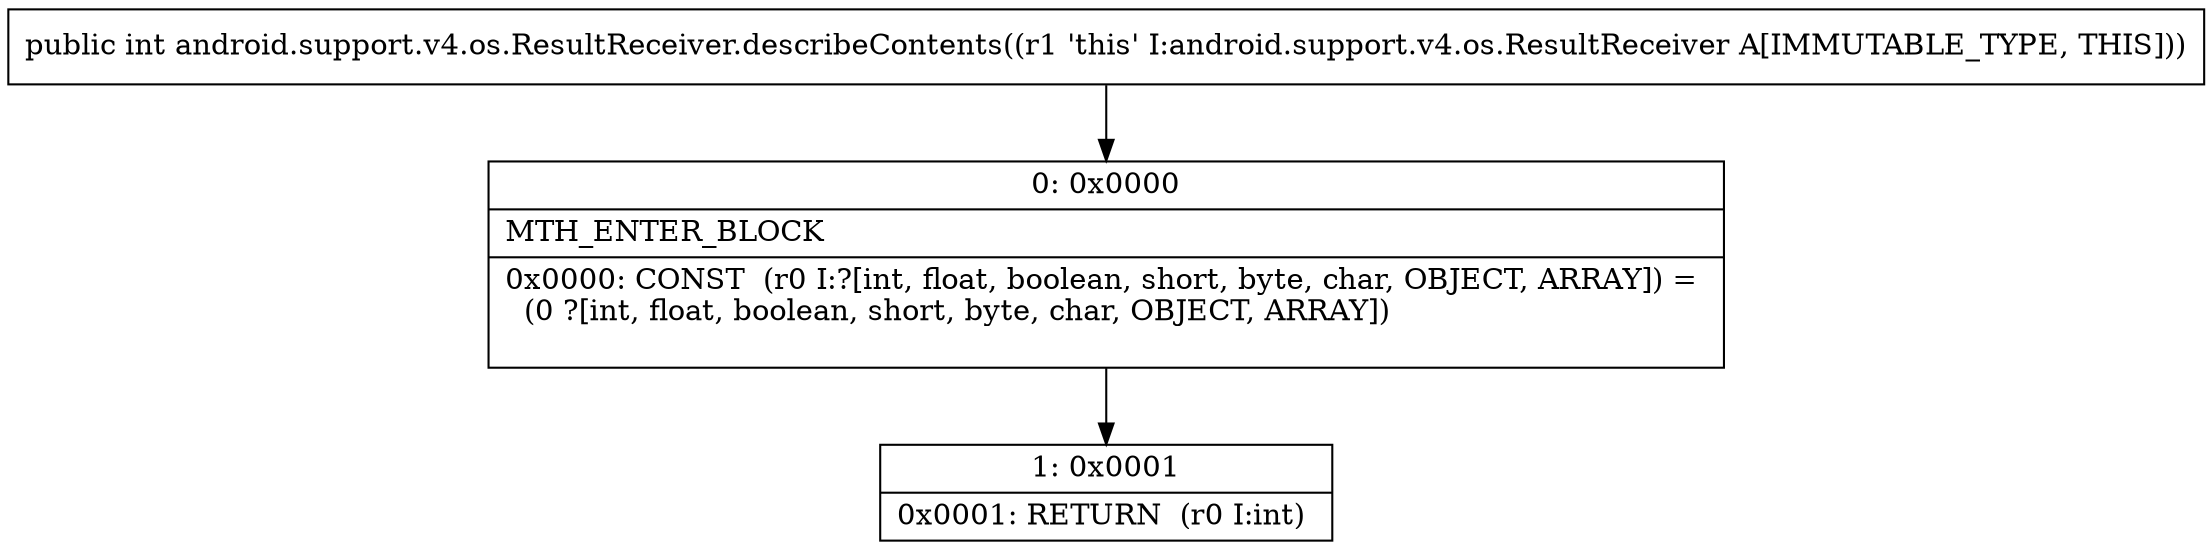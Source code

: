 digraph "CFG forandroid.support.v4.os.ResultReceiver.describeContents()I" {
Node_0 [shape=record,label="{0\:\ 0x0000|MTH_ENTER_BLOCK\l|0x0000: CONST  (r0 I:?[int, float, boolean, short, byte, char, OBJECT, ARRAY]) = \l  (0 ?[int, float, boolean, short, byte, char, OBJECT, ARRAY])\l \l}"];
Node_1 [shape=record,label="{1\:\ 0x0001|0x0001: RETURN  (r0 I:int) \l}"];
MethodNode[shape=record,label="{public int android.support.v4.os.ResultReceiver.describeContents((r1 'this' I:android.support.v4.os.ResultReceiver A[IMMUTABLE_TYPE, THIS])) }"];
MethodNode -> Node_0;
Node_0 -> Node_1;
}

